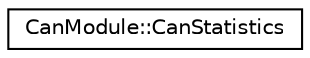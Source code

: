 digraph "Graphical Class Hierarchy"
{
 // LATEX_PDF_SIZE
  edge [fontname="Helvetica",fontsize="10",labelfontname="Helvetica",labelfontsize="10"];
  node [fontname="Helvetica",fontsize="10",shape=record];
  rankdir="LR";
  Node0 [label="CanModule::CanStatistics",height=0.2,width=0.4,color="black", fillcolor="white", style="filled",URL="$classCanModule_1_1CanStatistics.html",tooltip=" "];
}
